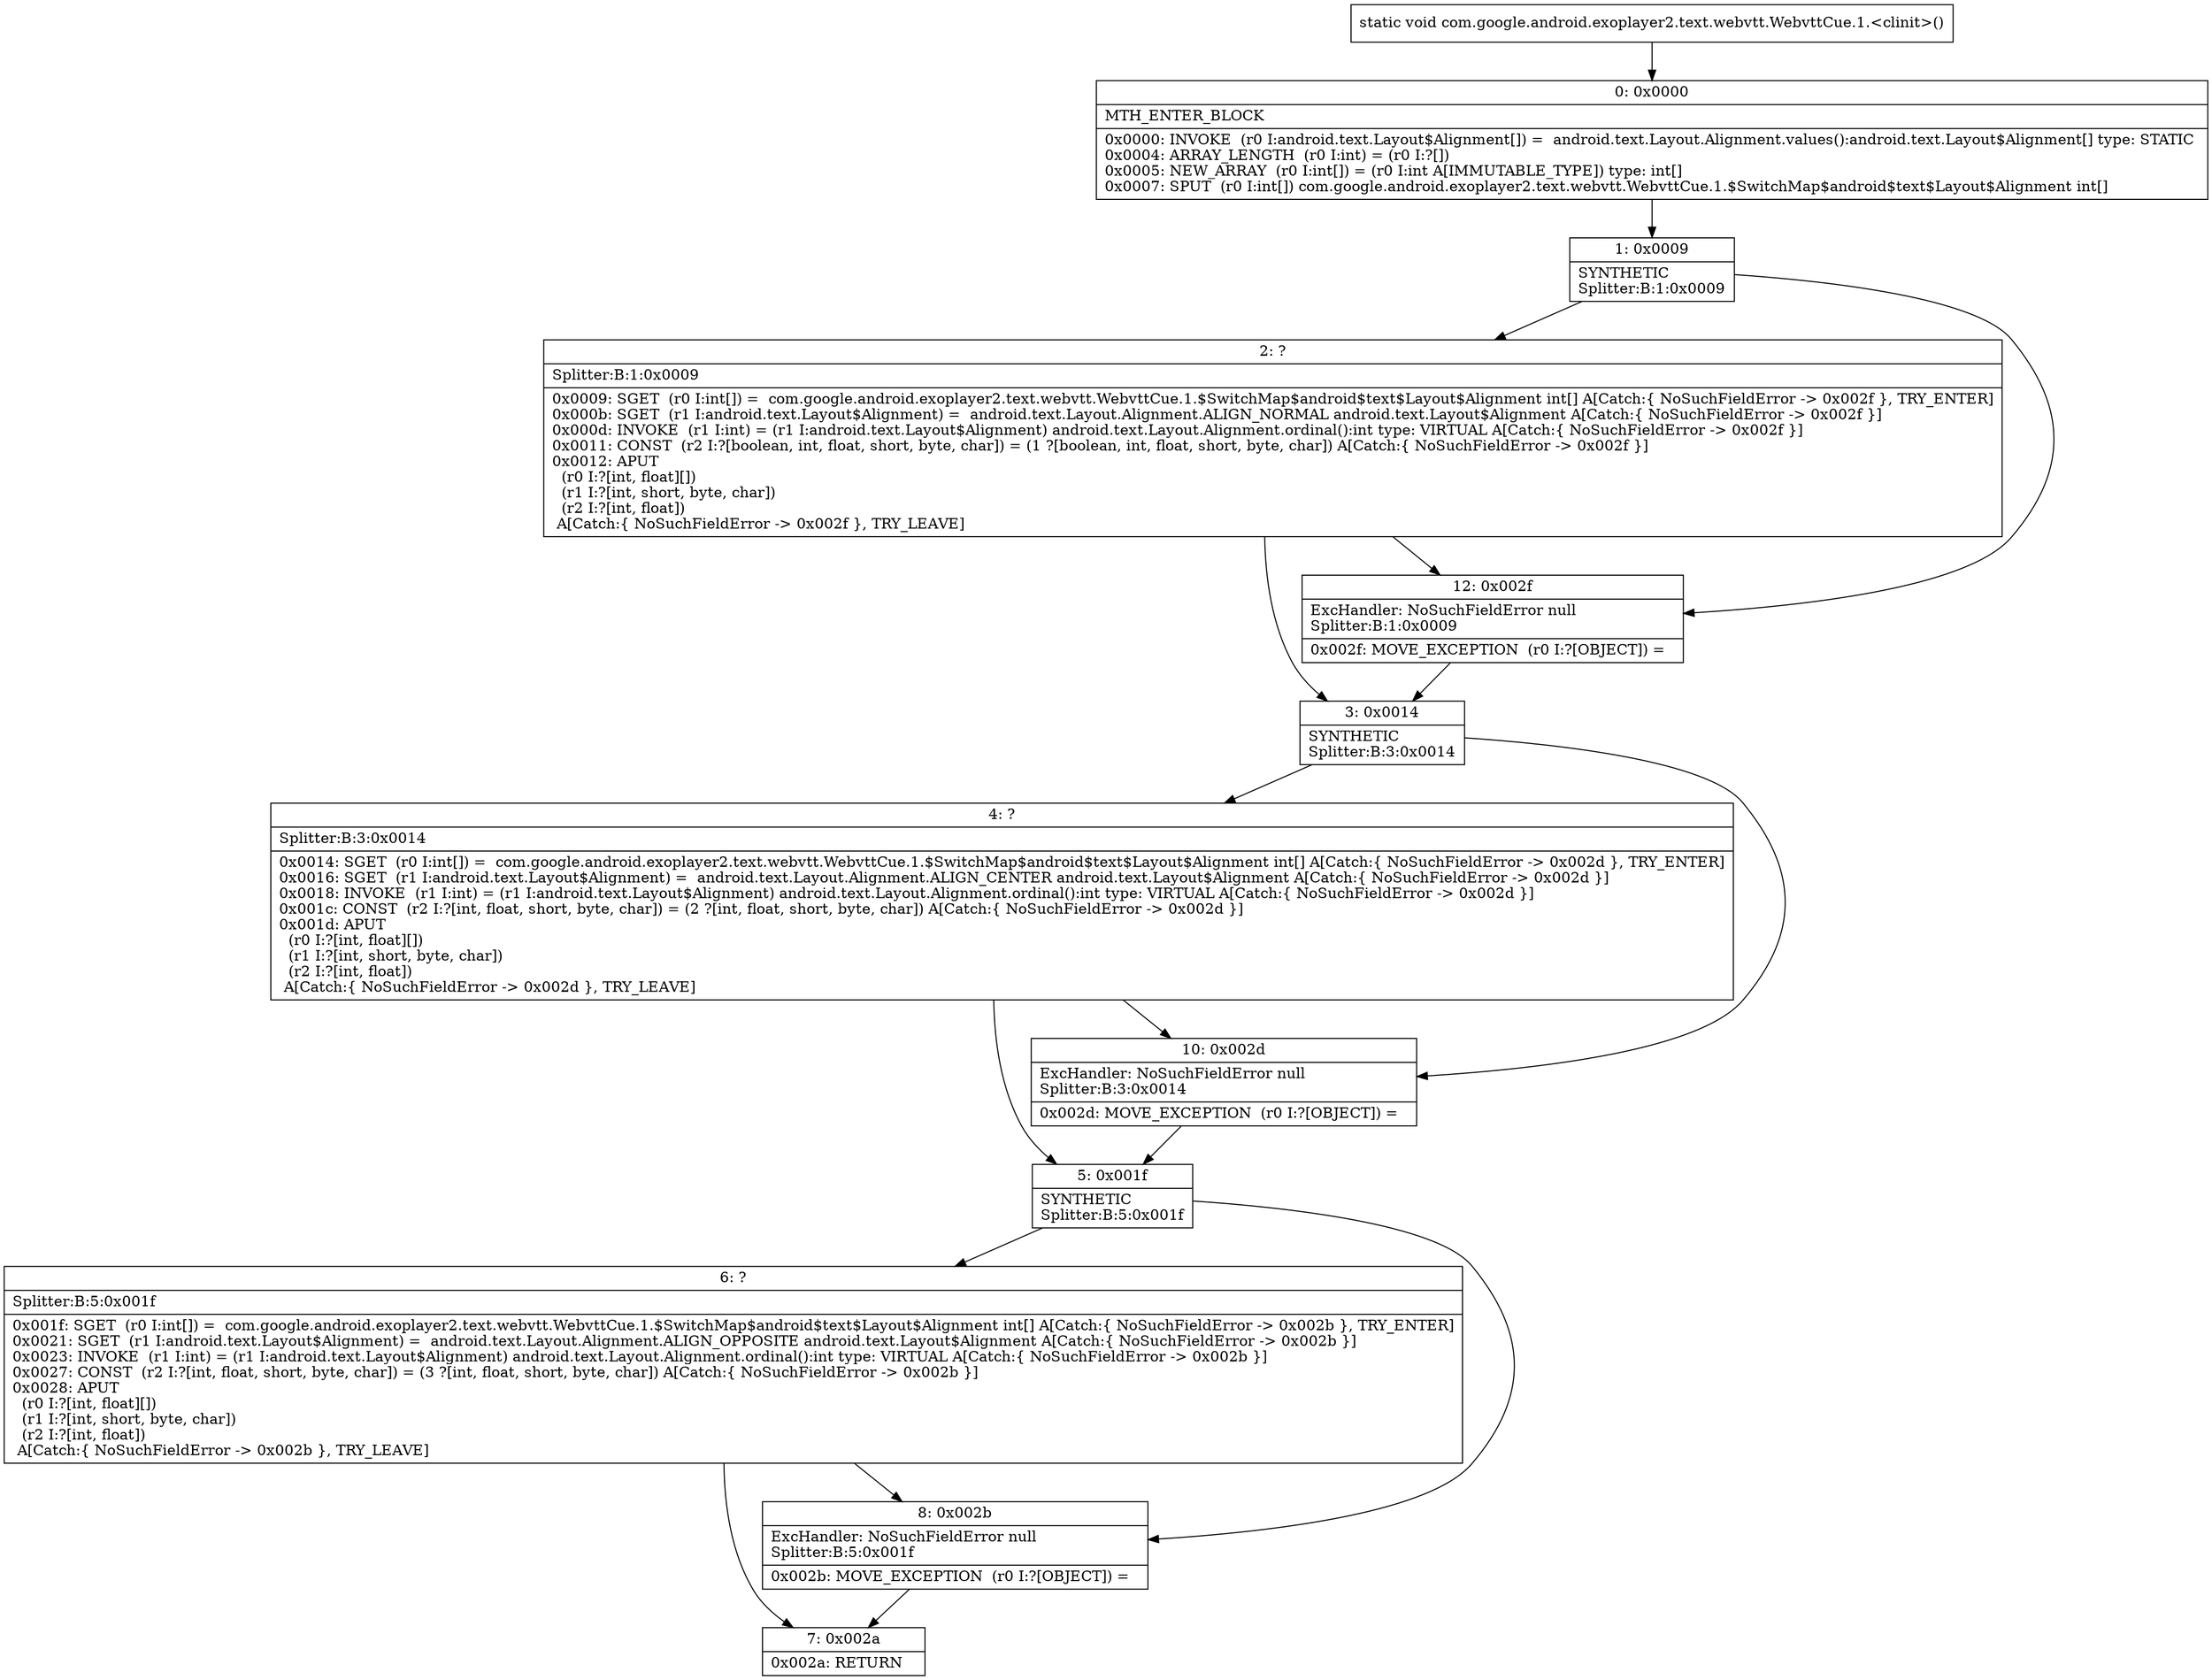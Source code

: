 digraph "CFG forcom.google.android.exoplayer2.text.webvtt.WebvttCue.1.\<clinit\>()V" {
Node_0 [shape=record,label="{0\:\ 0x0000|MTH_ENTER_BLOCK\l|0x0000: INVOKE  (r0 I:android.text.Layout$Alignment[]) =  android.text.Layout.Alignment.values():android.text.Layout$Alignment[] type: STATIC \l0x0004: ARRAY_LENGTH  (r0 I:int) = (r0 I:?[]) \l0x0005: NEW_ARRAY  (r0 I:int[]) = (r0 I:int A[IMMUTABLE_TYPE]) type: int[] \l0x0007: SPUT  (r0 I:int[]) com.google.android.exoplayer2.text.webvtt.WebvttCue.1.$SwitchMap$android$text$Layout$Alignment int[] \l}"];
Node_1 [shape=record,label="{1\:\ 0x0009|SYNTHETIC\lSplitter:B:1:0x0009\l}"];
Node_2 [shape=record,label="{2\:\ ?|Splitter:B:1:0x0009\l|0x0009: SGET  (r0 I:int[]) =  com.google.android.exoplayer2.text.webvtt.WebvttCue.1.$SwitchMap$android$text$Layout$Alignment int[] A[Catch:\{ NoSuchFieldError \-\> 0x002f \}, TRY_ENTER]\l0x000b: SGET  (r1 I:android.text.Layout$Alignment) =  android.text.Layout.Alignment.ALIGN_NORMAL android.text.Layout$Alignment A[Catch:\{ NoSuchFieldError \-\> 0x002f \}]\l0x000d: INVOKE  (r1 I:int) = (r1 I:android.text.Layout$Alignment) android.text.Layout.Alignment.ordinal():int type: VIRTUAL A[Catch:\{ NoSuchFieldError \-\> 0x002f \}]\l0x0011: CONST  (r2 I:?[boolean, int, float, short, byte, char]) = (1 ?[boolean, int, float, short, byte, char]) A[Catch:\{ NoSuchFieldError \-\> 0x002f \}]\l0x0012: APUT  \l  (r0 I:?[int, float][])\l  (r1 I:?[int, short, byte, char])\l  (r2 I:?[int, float])\l A[Catch:\{ NoSuchFieldError \-\> 0x002f \}, TRY_LEAVE]\l}"];
Node_3 [shape=record,label="{3\:\ 0x0014|SYNTHETIC\lSplitter:B:3:0x0014\l}"];
Node_4 [shape=record,label="{4\:\ ?|Splitter:B:3:0x0014\l|0x0014: SGET  (r0 I:int[]) =  com.google.android.exoplayer2.text.webvtt.WebvttCue.1.$SwitchMap$android$text$Layout$Alignment int[] A[Catch:\{ NoSuchFieldError \-\> 0x002d \}, TRY_ENTER]\l0x0016: SGET  (r1 I:android.text.Layout$Alignment) =  android.text.Layout.Alignment.ALIGN_CENTER android.text.Layout$Alignment A[Catch:\{ NoSuchFieldError \-\> 0x002d \}]\l0x0018: INVOKE  (r1 I:int) = (r1 I:android.text.Layout$Alignment) android.text.Layout.Alignment.ordinal():int type: VIRTUAL A[Catch:\{ NoSuchFieldError \-\> 0x002d \}]\l0x001c: CONST  (r2 I:?[int, float, short, byte, char]) = (2 ?[int, float, short, byte, char]) A[Catch:\{ NoSuchFieldError \-\> 0x002d \}]\l0x001d: APUT  \l  (r0 I:?[int, float][])\l  (r1 I:?[int, short, byte, char])\l  (r2 I:?[int, float])\l A[Catch:\{ NoSuchFieldError \-\> 0x002d \}, TRY_LEAVE]\l}"];
Node_5 [shape=record,label="{5\:\ 0x001f|SYNTHETIC\lSplitter:B:5:0x001f\l}"];
Node_6 [shape=record,label="{6\:\ ?|Splitter:B:5:0x001f\l|0x001f: SGET  (r0 I:int[]) =  com.google.android.exoplayer2.text.webvtt.WebvttCue.1.$SwitchMap$android$text$Layout$Alignment int[] A[Catch:\{ NoSuchFieldError \-\> 0x002b \}, TRY_ENTER]\l0x0021: SGET  (r1 I:android.text.Layout$Alignment) =  android.text.Layout.Alignment.ALIGN_OPPOSITE android.text.Layout$Alignment A[Catch:\{ NoSuchFieldError \-\> 0x002b \}]\l0x0023: INVOKE  (r1 I:int) = (r1 I:android.text.Layout$Alignment) android.text.Layout.Alignment.ordinal():int type: VIRTUAL A[Catch:\{ NoSuchFieldError \-\> 0x002b \}]\l0x0027: CONST  (r2 I:?[int, float, short, byte, char]) = (3 ?[int, float, short, byte, char]) A[Catch:\{ NoSuchFieldError \-\> 0x002b \}]\l0x0028: APUT  \l  (r0 I:?[int, float][])\l  (r1 I:?[int, short, byte, char])\l  (r2 I:?[int, float])\l A[Catch:\{ NoSuchFieldError \-\> 0x002b \}, TRY_LEAVE]\l}"];
Node_7 [shape=record,label="{7\:\ 0x002a|0x002a: RETURN   \l}"];
Node_8 [shape=record,label="{8\:\ 0x002b|ExcHandler: NoSuchFieldError null\lSplitter:B:5:0x001f\l|0x002b: MOVE_EXCEPTION  (r0 I:?[OBJECT]) =  \l}"];
Node_10 [shape=record,label="{10\:\ 0x002d|ExcHandler: NoSuchFieldError null\lSplitter:B:3:0x0014\l|0x002d: MOVE_EXCEPTION  (r0 I:?[OBJECT]) =  \l}"];
Node_12 [shape=record,label="{12\:\ 0x002f|ExcHandler: NoSuchFieldError null\lSplitter:B:1:0x0009\l|0x002f: MOVE_EXCEPTION  (r0 I:?[OBJECT]) =  \l}"];
MethodNode[shape=record,label="{static void com.google.android.exoplayer2.text.webvtt.WebvttCue.1.\<clinit\>() }"];
MethodNode -> Node_0;
Node_0 -> Node_1;
Node_1 -> Node_2;
Node_1 -> Node_12;
Node_2 -> Node_3;
Node_2 -> Node_12;
Node_3 -> Node_4;
Node_3 -> Node_10;
Node_4 -> Node_5;
Node_4 -> Node_10;
Node_5 -> Node_6;
Node_5 -> Node_8;
Node_6 -> Node_7;
Node_6 -> Node_8;
Node_8 -> Node_7;
Node_10 -> Node_5;
Node_12 -> Node_3;
}

